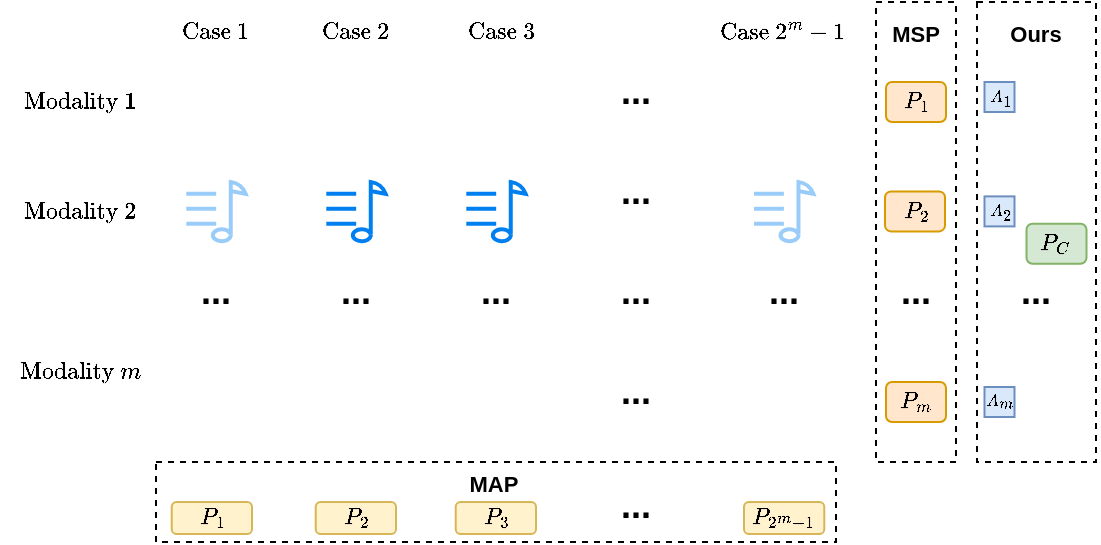 <mxfile version="24.7.7">
  <diagram name="第 1 页" id="nYdEi7tRaGVO8EPhUYh8">
    <mxGraphModel dx="978" dy="613" grid="1" gridSize="10" guides="1" tooltips="1" connect="1" arrows="1" fold="1" page="1" pageScale="1" pageWidth="827" pageHeight="1169" math="1" shadow="0">
      <root>
        <mxCell id="0" />
        <mxCell id="1" parent="0" />
        <mxCell id="d_G1SXAvkjPeiIFeZebY-1" value="" style="shape=image;html=1;verticalAlign=top;verticalLabelPosition=bottom;labelBackgroundColor=#ffffff;imageAspect=0;aspect=fixed;image=https://cdn0.iconfinder.com/data/icons/apple-apps/100/Apple_Photos-128.png" vertex="1" parent="1">
          <mxGeometry x="110" y="80" width="40" height="40" as="geometry" />
        </mxCell>
        <mxCell id="d_G1SXAvkjPeiIFeZebY-2" value="" style="shape=image;html=1;verticalAlign=top;verticalLabelPosition=bottom;labelBackgroundColor=#ffffff;imageAspect=0;aspect=fixed;image=https://cdn0.iconfinder.com/data/icons/apple-apps/100/Apple_Photos-128.png" vertex="1" parent="1">
          <mxGeometry x="250" y="80" width="40" height="40" as="geometry" />
        </mxCell>
        <mxCell id="d_G1SXAvkjPeiIFeZebY-3" value="" style="shape=image;html=1;verticalAlign=top;verticalLabelPosition=bottom;labelBackgroundColor=#ffffff;imageAspect=0;aspect=fixed;image=https://cdn0.iconfinder.com/data/icons/apple-apps/100/Apple_Photos-128.png;opacity=40;" vertex="1" parent="1">
          <mxGeometry x="180" y="80" width="40" height="40" as="geometry" />
        </mxCell>
        <mxCell id="d_G1SXAvkjPeiIFeZebY-5" value="" style="html=1;verticalLabelPosition=bottom;align=center;labelBackgroundColor=#ffffff;verticalAlign=top;strokeWidth=2;strokeColor=#0080F0;shadow=0;dashed=0;shape=mxgraph.ios7.icons.note;pointerEvents=1;textOpacity=50;whiteSpace=wrap;opacity=40;" vertex="1" parent="1">
          <mxGeometry x="115.15" y="140" width="29.7" height="29.7" as="geometry" />
        </mxCell>
        <mxCell id="d_G1SXAvkjPeiIFeZebY-6" value="" style="html=1;verticalLabelPosition=bottom;align=center;labelBackgroundColor=#ffffff;verticalAlign=top;strokeWidth=2;strokeColor=#0080F0;shadow=0;dashed=0;shape=mxgraph.ios7.icons.note;pointerEvents=1" vertex="1" parent="1">
          <mxGeometry x="255.15" y="140" width="29.7" height="29.7" as="geometry" />
        </mxCell>
        <mxCell id="d_G1SXAvkjPeiIFeZebY-7" value="" style="html=1;verticalLabelPosition=bottom;align=center;labelBackgroundColor=#ffffff;verticalAlign=top;strokeWidth=2;strokeColor=#0080F0;shadow=0;dashed=0;shape=mxgraph.ios7.icons.note;pointerEvents=1" vertex="1" parent="1">
          <mxGeometry x="185.15" y="140" width="29.7" height="29.7" as="geometry" />
        </mxCell>
        <mxCell id="d_G1SXAvkjPeiIFeZebY-9" value="" style="shape=image;html=1;verticalAlign=top;verticalLabelPosition=bottom;labelBackgroundColor=#ffffff;imageAspect=0;aspect=fixed;image=https://cdn4.iconfinder.com/data/icons/ionicons/512/icon-document-text-128.png" vertex="1" parent="1">
          <mxGeometry x="110" y="230" width="40" height="40" as="geometry" />
        </mxCell>
        <mxCell id="d_G1SXAvkjPeiIFeZebY-10" value="" style="shape=image;html=1;verticalAlign=top;verticalLabelPosition=bottom;labelBackgroundColor=#ffffff;imageAspect=0;aspect=fixed;image=https://cdn4.iconfinder.com/data/icons/ionicons/512/icon-document-text-128.png" vertex="1" parent="1">
          <mxGeometry x="180" y="230" width="40" height="40" as="geometry" />
        </mxCell>
        <mxCell id="d_G1SXAvkjPeiIFeZebY-11" value="" style="shape=image;html=1;verticalAlign=top;verticalLabelPosition=bottom;labelBackgroundColor=#ffffff;imageAspect=0;aspect=fixed;image=https://cdn4.iconfinder.com/data/icons/ionicons/512/icon-document-text-128.png;opacity=40;" vertex="1" parent="1">
          <mxGeometry x="250" y="230" width="40" height="40" as="geometry" />
        </mxCell>
        <mxCell id="d_G1SXAvkjPeiIFeZebY-13" value="&lt;b style=&quot;font-size: 18px;&quot;&gt;...&lt;/b&gt;" style="text;html=1;align=center;verticalAlign=middle;whiteSpace=wrap;rounded=0;fontSize=18;" vertex="1" parent="1">
          <mxGeometry x="100" y="180" width="60" height="30" as="geometry" />
        </mxCell>
        <mxCell id="d_G1SXAvkjPeiIFeZebY-14" value="" style="shape=image;html=1;verticalAlign=top;verticalLabelPosition=bottom;labelBackgroundColor=#ffffff;imageAspect=0;aspect=fixed;image=https://cdn0.iconfinder.com/data/icons/apple-apps/100/Apple_Photos-128.png" vertex="1" parent="1">
          <mxGeometry x="393.5" y="80" width="40" height="40" as="geometry" />
        </mxCell>
        <mxCell id="d_G1SXAvkjPeiIFeZebY-15" value="" style="html=1;verticalLabelPosition=bottom;align=center;labelBackgroundColor=#ffffff;verticalAlign=top;strokeWidth=2;strokeColor=#0080F0;shadow=0;dashed=0;shape=mxgraph.ios7.icons.note;pointerEvents=1;opacity=40;" vertex="1" parent="1">
          <mxGeometry x="399" y="140" width="29.7" height="29.7" as="geometry" />
        </mxCell>
        <mxCell id="d_G1SXAvkjPeiIFeZebY-16" value="" style="shape=image;html=1;verticalAlign=top;verticalLabelPosition=bottom;labelBackgroundColor=#ffffff;imageAspect=0;aspect=fixed;image=https://cdn4.iconfinder.com/data/icons/ionicons/512/icon-document-text-128.png;opacity=40;" vertex="1" parent="1">
          <mxGeometry x="394" y="230" width="40" height="40" as="geometry" />
        </mxCell>
        <mxCell id="d_G1SXAvkjPeiIFeZebY-17" value="&lt;b style=&quot;font-size: 18px;&quot;&gt;...&lt;/b&gt;" style="text;html=1;align=center;verticalAlign=middle;whiteSpace=wrap;rounded=0;fontSize=18;" vertex="1" parent="1">
          <mxGeometry x="170" y="180" width="60" height="30" as="geometry" />
        </mxCell>
        <mxCell id="d_G1SXAvkjPeiIFeZebY-18" value="&lt;b style=&quot;font-size: 18px;&quot;&gt;...&lt;/b&gt;" style="text;html=1;align=center;verticalAlign=middle;whiteSpace=wrap;rounded=0;fontSize=18;" vertex="1" parent="1">
          <mxGeometry x="240" y="180" width="60" height="30" as="geometry" />
        </mxCell>
        <mxCell id="d_G1SXAvkjPeiIFeZebY-19" value="&lt;b style=&quot;font-size: 18px;&quot;&gt;...&lt;/b&gt;" style="text;html=1;align=center;verticalAlign=middle;whiteSpace=wrap;rounded=0;fontSize=18;" vertex="1" parent="1">
          <mxGeometry x="310" y="80" width="60" height="30" as="geometry" />
        </mxCell>
        <mxCell id="d_G1SXAvkjPeiIFeZebY-20" value="&lt;b style=&quot;font-size: 18px;&quot;&gt;...&lt;/b&gt;" style="text;html=1;align=center;verticalAlign=middle;whiteSpace=wrap;rounded=0;fontSize=18;" vertex="1" parent="1">
          <mxGeometry x="310" y="130" width="60" height="30" as="geometry" />
        </mxCell>
        <mxCell id="d_G1SXAvkjPeiIFeZebY-21" value="&lt;b style=&quot;font-size: 18px;&quot;&gt;...&lt;/b&gt;" style="text;html=1;align=center;verticalAlign=middle;whiteSpace=wrap;rounded=0;fontSize=18;" vertex="1" parent="1">
          <mxGeometry x="310" y="180" width="60" height="30" as="geometry" />
        </mxCell>
        <mxCell id="d_G1SXAvkjPeiIFeZebY-22" value="&lt;b style=&quot;font-size: 18px;&quot;&gt;...&lt;/b&gt;" style="text;html=1;align=center;verticalAlign=middle;whiteSpace=wrap;rounded=0;fontSize=18;" vertex="1" parent="1">
          <mxGeometry x="383.5" y="180" width="60" height="30" as="geometry" />
        </mxCell>
        <mxCell id="d_G1SXAvkjPeiIFeZebY-23" value="&lt;b style=&quot;font-size: 18px;&quot;&gt;...&lt;/b&gt;" style="text;html=1;align=center;verticalAlign=middle;whiteSpace=wrap;rounded=0;fontSize=18;" vertex="1" parent="1">
          <mxGeometry x="310" y="230" width="60" height="30" as="geometry" />
        </mxCell>
        <mxCell id="d_G1SXAvkjPeiIFeZebY-31" value="&lt;span style=&quot;font-size: 10px;&quot;&gt;$$\text{Case} \ 2^m - 1$$&lt;/span&gt;" style="text;html=1;align=center;verticalAlign=middle;whiteSpace=wrap;rounded=0;fontSize=10;fontStyle=1" vertex="1" parent="1">
          <mxGeometry x="376" y="50" width="75.15" height="30" as="geometry" />
        </mxCell>
        <mxCell id="d_G1SXAvkjPeiIFeZebY-32" value="&lt;span style=&quot;font-size: 10px;&quot;&gt;$$\text{Case} \ 1$$&lt;/span&gt;" style="text;html=1;align=center;verticalAlign=middle;whiteSpace=wrap;rounded=0;fontSize=10;fontStyle=1" vertex="1" parent="1">
          <mxGeometry x="92.42" y="50" width="75.15" height="30" as="geometry" />
        </mxCell>
        <mxCell id="d_G1SXAvkjPeiIFeZebY-33" value="&lt;span style=&quot;font-size: 10px;&quot;&gt;$$\text{Case} \ 2$$&lt;/span&gt;" style="text;html=1;align=center;verticalAlign=middle;whiteSpace=wrap;rounded=0;fontSize=10;fontStyle=1" vertex="1" parent="1">
          <mxGeometry x="162.42" y="50" width="75.15" height="30" as="geometry" />
        </mxCell>
        <mxCell id="d_G1SXAvkjPeiIFeZebY-34" value="&lt;span style=&quot;font-size: 10px;&quot;&gt;$$\text{Case} \ 3$$&lt;/span&gt;" style="text;html=1;align=center;verticalAlign=middle;whiteSpace=wrap;rounded=0;fontSize=10;fontStyle=1" vertex="1" parent="1">
          <mxGeometry x="234.85" y="50" width="75.15" height="30" as="geometry" />
        </mxCell>
        <mxCell id="d_G1SXAvkjPeiIFeZebY-35" value="&lt;span style=&quot;font-size: 10px;&quot;&gt;$$\text{Modality} \ 1$$&lt;/span&gt;" style="text;html=1;align=center;verticalAlign=middle;whiteSpace=wrap;rounded=0;fontSize=10;fontStyle=1" vertex="1" parent="1">
          <mxGeometry x="24.85" y="85" width="75.15" height="30" as="geometry" />
        </mxCell>
        <mxCell id="d_G1SXAvkjPeiIFeZebY-36" value="&lt;span style=&quot;font-size: 10px;&quot;&gt;$$\text{Modality} \ 2$$&lt;/span&gt;" style="text;html=1;align=center;verticalAlign=middle;whiteSpace=wrap;rounded=0;fontSize=10;fontStyle=1" vertex="1" parent="1">
          <mxGeometry x="24.85" y="139.7" width="75.15" height="30" as="geometry" />
        </mxCell>
        <mxCell id="d_G1SXAvkjPeiIFeZebY-37" value="&lt;span style=&quot;font-size: 10px;&quot;&gt;$$\text{Modality} \ m$$&lt;/span&gt;" style="text;html=1;align=center;verticalAlign=middle;whiteSpace=wrap;rounded=0;fontSize=10;fontStyle=1" vertex="1" parent="1">
          <mxGeometry x="24.85" y="220" width="75.15" height="30" as="geometry" />
        </mxCell>
        <mxCell id="d_G1SXAvkjPeiIFeZebY-38" value="&lt;div&gt;&lt;br&gt;&lt;/div&gt;" style="rounded=0;whiteSpace=wrap;html=1;dashed=1;" vertex="1" parent="1">
          <mxGeometry x="100" y="280" width="340" height="40" as="geometry" />
        </mxCell>
        <mxCell id="d_G1SXAvkjPeiIFeZebY-39" value="$$P_1$$" style="rounded=1;whiteSpace=wrap;html=1;fontSize=10;fillColor=#fff2cc;strokeColor=#d6b656;" vertex="1" parent="1">
          <mxGeometry x="107.85" y="300" width="40.15" height="16" as="geometry" />
        </mxCell>
        <mxCell id="d_G1SXAvkjPeiIFeZebY-40" value="$$P_2$$" style="rounded=1;whiteSpace=wrap;html=1;fontSize=10;fillColor=#fff2cc;strokeColor=#d6b656;" vertex="1" parent="1">
          <mxGeometry x="179.85" y="300" width="40.15" height="16" as="geometry" />
        </mxCell>
        <mxCell id="d_G1SXAvkjPeiIFeZebY-41" value="$$P_3$$" style="rounded=1;whiteSpace=wrap;html=1;fontSize=10;fillColor=#fff2cc;strokeColor=#d6b656;" vertex="1" parent="1">
          <mxGeometry x="249.85" y="300" width="40.15" height="16" as="geometry" />
        </mxCell>
        <mxCell id="d_G1SXAvkjPeiIFeZebY-42" value="$$P_{2^m-1}$$" style="rounded=1;whiteSpace=wrap;html=1;fontSize=10;fillColor=#fff2cc;strokeColor=#d6b656;" vertex="1" parent="1">
          <mxGeometry x="394" y="300" width="40.15" height="16" as="geometry" />
        </mxCell>
        <mxCell id="d_G1SXAvkjPeiIFeZebY-43" value="MAP" style="text;html=1;align=center;verticalAlign=middle;whiteSpace=wrap;rounded=0;fontStyle=1;fontSize=11;" vertex="1" parent="1">
          <mxGeometry x="239" y="276" width="60" height="30" as="geometry" />
        </mxCell>
        <mxCell id="d_G1SXAvkjPeiIFeZebY-44" value="&lt;b style=&quot;font-size: 18px;&quot;&gt;...&lt;/b&gt;" style="text;html=1;align=center;verticalAlign=middle;whiteSpace=wrap;rounded=0;fontSize=18;" vertex="1" parent="1">
          <mxGeometry x="310" y="287" width="60" height="30" as="geometry" />
        </mxCell>
        <mxCell id="d_G1SXAvkjPeiIFeZebY-45" value="" style="rounded=0;whiteSpace=wrap;html=1;dashed=1;" vertex="1" parent="1">
          <mxGeometry x="460" y="50" width="40" height="230" as="geometry" />
        </mxCell>
        <mxCell id="d_G1SXAvkjPeiIFeZebY-46" value="MSP" style="text;html=1;align=center;verticalAlign=middle;whiteSpace=wrap;rounded=0;fontStyle=1;fontSize=11;" vertex="1" parent="1">
          <mxGeometry x="449.5" y="51" width="60" height="30" as="geometry" />
        </mxCell>
        <mxCell id="d_G1SXAvkjPeiIFeZebY-47" value="" style="rounded=0;whiteSpace=wrap;html=1;dashed=1;" vertex="1" parent="1">
          <mxGeometry x="510.5" y="50" width="59.5" height="230" as="geometry" />
        </mxCell>
        <mxCell id="d_G1SXAvkjPeiIFeZebY-48" value="Ours" style="text;html=1;align=center;verticalAlign=middle;whiteSpace=wrap;rounded=0;fontStyle=1;fontSize=11;" vertex="1" parent="1">
          <mxGeometry x="510" y="51" width="60" height="30" as="geometry" />
        </mxCell>
        <mxCell id="d_G1SXAvkjPeiIFeZebY-49" value="$$P_1$$" style="rounded=1;whiteSpace=wrap;html=1;fontSize=10;fillColor=#ffe6cc;strokeColor=#d79b00;" vertex="1" parent="1">
          <mxGeometry x="465" y="90" width="30" height="20" as="geometry" />
        </mxCell>
        <mxCell id="d_G1SXAvkjPeiIFeZebY-50" value="$$P_2$$" style="rounded=1;whiteSpace=wrap;html=1;fontSize=10;fillColor=#ffe6cc;strokeColor=#d79b00;" vertex="1" parent="1">
          <mxGeometry x="464.5" y="144.7" width="30" height="20" as="geometry" />
        </mxCell>
        <mxCell id="d_G1SXAvkjPeiIFeZebY-51" value="$$P_m$$" style="rounded=1;whiteSpace=wrap;html=1;fontSize=10;fillColor=#ffe6cc;strokeColor=#d79b00;" vertex="1" parent="1">
          <mxGeometry x="465" y="240" width="30" height="20" as="geometry" />
        </mxCell>
        <mxCell id="d_G1SXAvkjPeiIFeZebY-55" value="&lt;b style=&quot;font-size: 18px;&quot;&gt;...&lt;/b&gt;" style="text;html=1;align=center;verticalAlign=middle;whiteSpace=wrap;rounded=0;fontSize=18;" vertex="1" parent="1">
          <mxGeometry x="449.5" y="180" width="60" height="30" as="geometry" />
        </mxCell>
        <mxCell id="d_G1SXAvkjPeiIFeZebY-56" value="&lt;b style=&quot;font-size: 18px;&quot;&gt;...&lt;/b&gt;" style="text;html=1;align=center;verticalAlign=middle;whiteSpace=wrap;rounded=0;fontSize=18;" vertex="1" parent="1">
          <mxGeometry x="510.25" y="180" width="60" height="30" as="geometry" />
        </mxCell>
        <mxCell id="d_G1SXAvkjPeiIFeZebY-58" value="$$P_C$$" style="rounded=1;whiteSpace=wrap;html=1;fontSize=10;fillColor=#d5e8d4;strokeColor=#82b366;" vertex="1" parent="1">
          <mxGeometry x="535.25" y="160.85" width="30" height="20" as="geometry" />
        </mxCell>
        <mxCell id="d_G1SXAvkjPeiIFeZebY-59" value="$$\ A_1$$" style="rounded=0;whiteSpace=wrap;html=1;fontSize=7;fillColor=#dae8fc;strokeColor=#6c8ebf;" vertex="1" parent="1">
          <mxGeometry x="514.25" y="90" width="15" height="15" as="geometry" />
        </mxCell>
        <mxCell id="d_G1SXAvkjPeiIFeZebY-62" value="$$\ A_2$$" style="rounded=0;whiteSpace=wrap;html=1;fontSize=7;fillColor=#dae8fc;strokeColor=#6c8ebf;" vertex="1" parent="1">
          <mxGeometry x="514.25" y="147.2" width="15" height="15" as="geometry" />
        </mxCell>
        <mxCell id="d_G1SXAvkjPeiIFeZebY-63" value="$$\ A_m$$" style="rounded=0;whiteSpace=wrap;html=1;fontSize=7;fillColor=#dae8fc;strokeColor=#6c8ebf;" vertex="1" parent="1">
          <mxGeometry x="514.25" y="242.5" width="15" height="15" as="geometry" />
        </mxCell>
      </root>
    </mxGraphModel>
  </diagram>
</mxfile>
